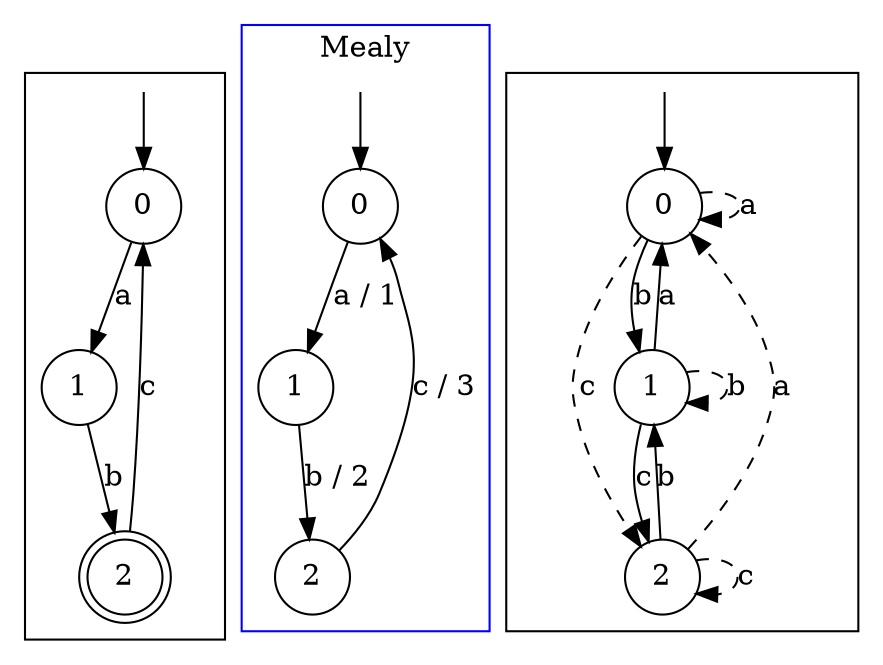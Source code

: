 digraph g {

subgraph cluster0 {

	c0_s0 [shape="circle" label="0"];
	c0_s1 [shape="circle" label="1"];
	c0_s2 [shape="doublecircle" label="2"];
	c0_s0 -> c0_s1 [label="a"];
	c0_s1 -> c0_s2 [label="b"];
	c0_s2 -> c0_s0 [label="c"];

c0___start0 [label="" shape="none" width="0" height="0"];
c0___start0 -> c0_s0;

}

subgraph cluster1 {
color=blue;
label="Mealy";

	c1_s0 [shape="circle" label="0"];
	c1_s1 [shape="circle" label="1"];
	c1_s2 [shape="circle" label="2"];
	c1_s0 -> c1_s1 [label="a / 1"];
	c1_s1 -> c1_s2 [label="b / 2"];
	c1_s2 -> c1_s0 [label="c / 3"];

c1___start0 [label="" shape="none" width="0" height="0"];
c1___start0 -> c1_s0;

}

subgraph cluster2 {

	c2_s0 [shape="circle" label="0"];
	c2_s1 [shape="circle" label="1"];
	c2_s2 [shape="circle" label="2"];
	c2_s0 -> c2_s0 [modality="MAY" style="dashed" label="a"];
	c2_s0 -> c2_s1 [modality="MUST" label="b"];
	c2_s0 -> c2_s2 [modality="MAY" style="dashed" label="c"];
	c2_s1 -> c2_s0 [modality="MUST" label="a"];
	c2_s1 -> c2_s1 [modality="MAY" style="dashed" label="b"];
	c2_s1 -> c2_s2 [modality="MUST" label="c"];
	c2_s2 -> c2_s0 [modality="MAY" style="dashed" label="a"];
	c2_s2 -> c2_s1 [modality="MUST" label="b"];
	c2_s2 -> c2_s2 [modality="MAY" style="dashed" label="c"];

c2___start0 [label="" shape="none" width="0" height="0"];
c2___start0 -> c2_s0;

}
}
